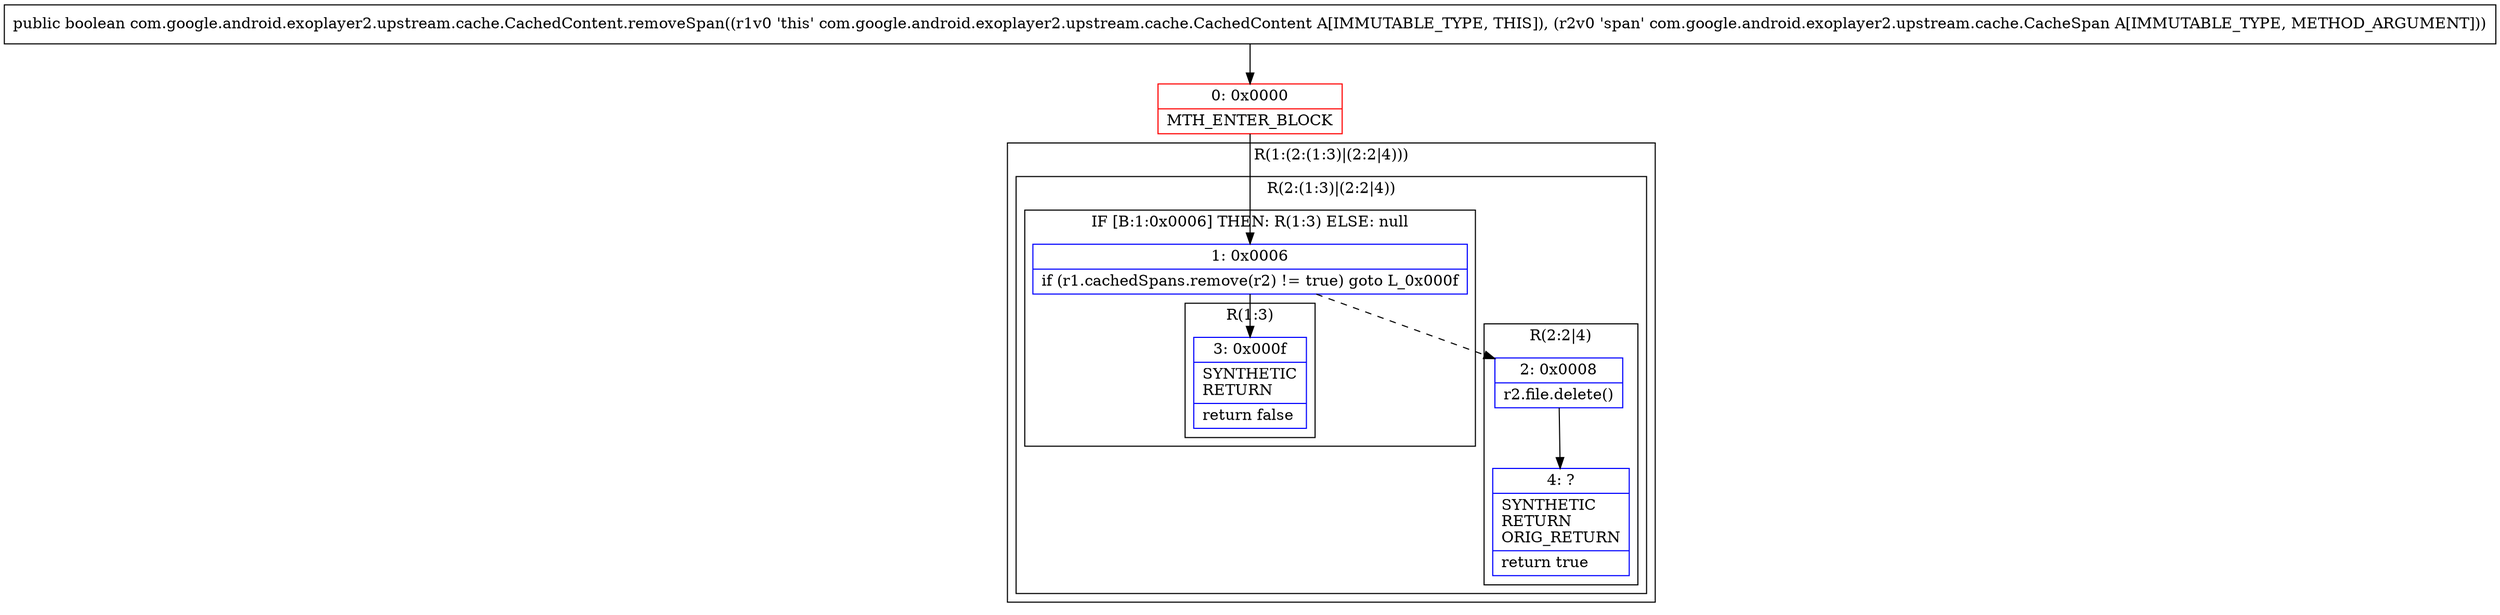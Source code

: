 digraph "CFG forcom.google.android.exoplayer2.upstream.cache.CachedContent.removeSpan(Lcom\/google\/android\/exoplayer2\/upstream\/cache\/CacheSpan;)Z" {
subgraph cluster_Region_84686585 {
label = "R(1:(2:(1:3)|(2:2|4)))";
node [shape=record,color=blue];
subgraph cluster_Region_642431160 {
label = "R(2:(1:3)|(2:2|4))";
node [shape=record,color=blue];
subgraph cluster_IfRegion_1832948586 {
label = "IF [B:1:0x0006] THEN: R(1:3) ELSE: null";
node [shape=record,color=blue];
Node_1 [shape=record,label="{1\:\ 0x0006|if (r1.cachedSpans.remove(r2) != true) goto L_0x000f\l}"];
subgraph cluster_Region_1765072479 {
label = "R(1:3)";
node [shape=record,color=blue];
Node_3 [shape=record,label="{3\:\ 0x000f|SYNTHETIC\lRETURN\l|return false\l}"];
}
}
subgraph cluster_Region_225150590 {
label = "R(2:2|4)";
node [shape=record,color=blue];
Node_2 [shape=record,label="{2\:\ 0x0008|r2.file.delete()\l}"];
Node_4 [shape=record,label="{4\:\ ?|SYNTHETIC\lRETURN\lORIG_RETURN\l|return true\l}"];
}
}
}
Node_0 [shape=record,color=red,label="{0\:\ 0x0000|MTH_ENTER_BLOCK\l}"];
MethodNode[shape=record,label="{public boolean com.google.android.exoplayer2.upstream.cache.CachedContent.removeSpan((r1v0 'this' com.google.android.exoplayer2.upstream.cache.CachedContent A[IMMUTABLE_TYPE, THIS]), (r2v0 'span' com.google.android.exoplayer2.upstream.cache.CacheSpan A[IMMUTABLE_TYPE, METHOD_ARGUMENT])) }"];
MethodNode -> Node_0;
Node_1 -> Node_2[style=dashed];
Node_1 -> Node_3;
Node_2 -> Node_4;
Node_0 -> Node_1;
}

